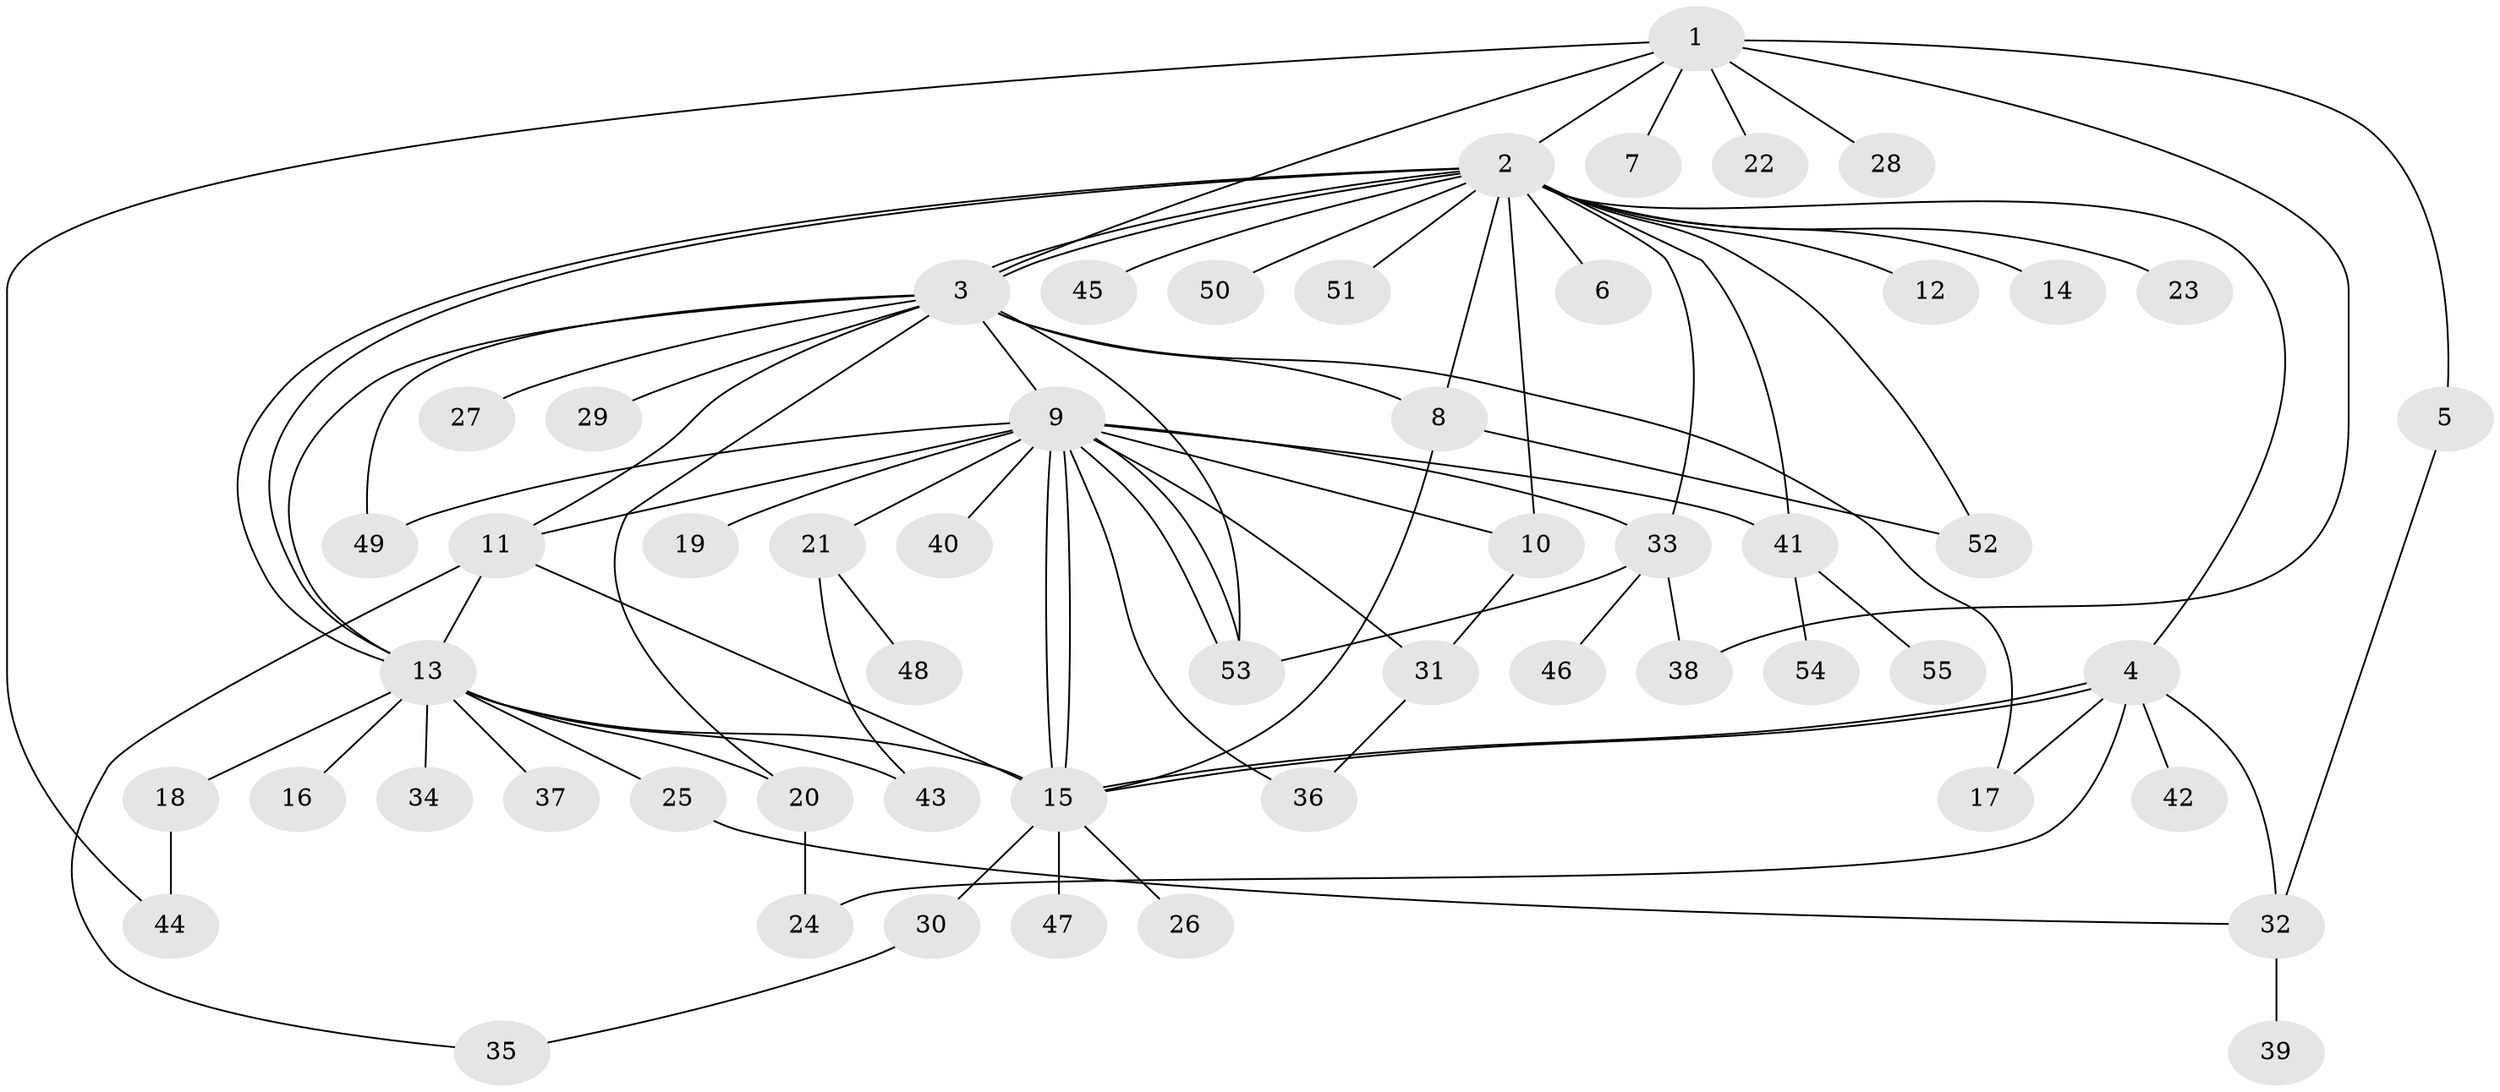 // Generated by graph-tools (version 1.1) at 2025/25/03/09/25 03:25:57]
// undirected, 55 vertices, 86 edges
graph export_dot {
graph [start="1"]
  node [color=gray90,style=filled];
  1;
  2;
  3;
  4;
  5;
  6;
  7;
  8;
  9;
  10;
  11;
  12;
  13;
  14;
  15;
  16;
  17;
  18;
  19;
  20;
  21;
  22;
  23;
  24;
  25;
  26;
  27;
  28;
  29;
  30;
  31;
  32;
  33;
  34;
  35;
  36;
  37;
  38;
  39;
  40;
  41;
  42;
  43;
  44;
  45;
  46;
  47;
  48;
  49;
  50;
  51;
  52;
  53;
  54;
  55;
  1 -- 2;
  1 -- 3;
  1 -- 5;
  1 -- 7;
  1 -- 22;
  1 -- 28;
  1 -- 38;
  1 -- 44;
  2 -- 3;
  2 -- 3;
  2 -- 4;
  2 -- 6;
  2 -- 8;
  2 -- 10;
  2 -- 12;
  2 -- 13;
  2 -- 13;
  2 -- 14;
  2 -- 23;
  2 -- 33;
  2 -- 41;
  2 -- 45;
  2 -- 50;
  2 -- 51;
  2 -- 52;
  3 -- 8;
  3 -- 9;
  3 -- 11;
  3 -- 13;
  3 -- 17;
  3 -- 20;
  3 -- 27;
  3 -- 29;
  3 -- 49;
  3 -- 53;
  4 -- 15;
  4 -- 15;
  4 -- 17;
  4 -- 24;
  4 -- 32;
  4 -- 42;
  5 -- 32;
  8 -- 15;
  8 -- 52;
  9 -- 10;
  9 -- 11;
  9 -- 15;
  9 -- 15;
  9 -- 19;
  9 -- 21;
  9 -- 31;
  9 -- 33;
  9 -- 36;
  9 -- 40;
  9 -- 41;
  9 -- 49;
  9 -- 53;
  9 -- 53;
  10 -- 31;
  11 -- 13;
  11 -- 15;
  11 -- 35;
  13 -- 15;
  13 -- 16;
  13 -- 18;
  13 -- 20;
  13 -- 25;
  13 -- 34;
  13 -- 37;
  13 -- 43;
  15 -- 26;
  15 -- 30;
  15 -- 47;
  18 -- 44;
  20 -- 24;
  21 -- 43;
  21 -- 48;
  25 -- 32;
  30 -- 35;
  31 -- 36;
  32 -- 39;
  33 -- 38;
  33 -- 46;
  33 -- 53;
  41 -- 54;
  41 -- 55;
}

